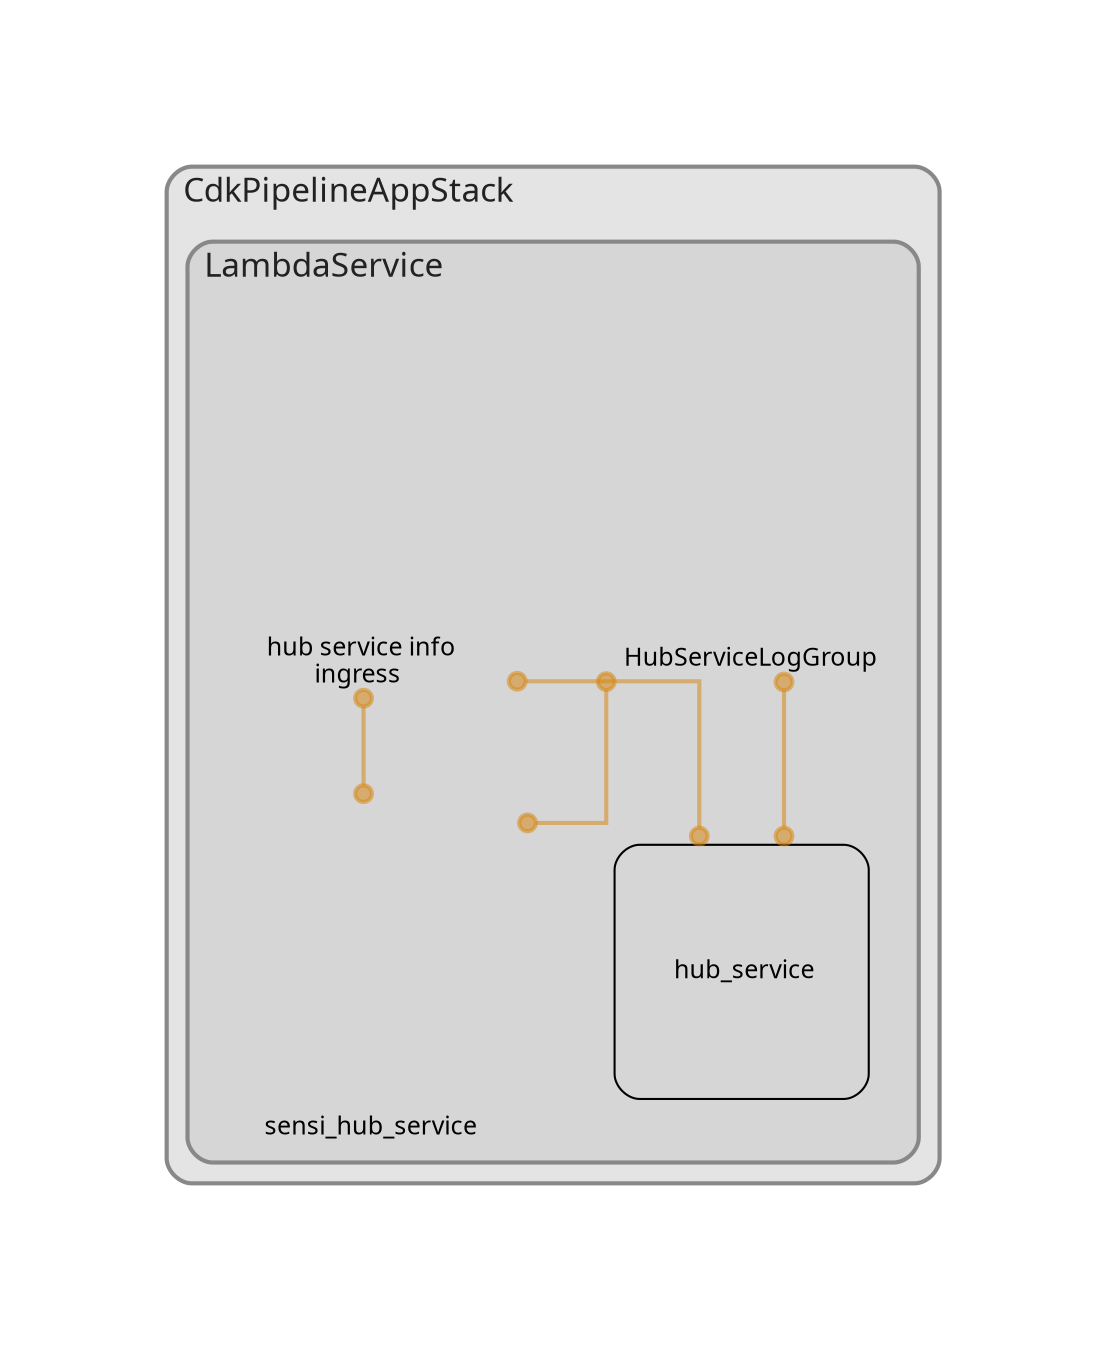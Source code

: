 digraph "Diagram" {
  splines = "ortho";
  pad = "1.0";
  nodesep = "0.60";
  ranksep = "0.75";
  fontname = "Sans-Serif";
  fontsize = "15";
  dpi = "200";
  rankdir = "BT";
  compound = "true";
  fontcolor = "#222222";
  edge [
    color = "#D5871488",
    penwidth = 2,
    arrowhead = "dot",
    arrowtail = "dot",
  ];
  node [
    shape = "box",
    style = "rounded",
    fixedsize = true,
    width = 1.7,
    height = 1.7,
    labelloc = "c",
    imagescale = true,
    fontname = "Sans-Serif",
    fontsize = 8,
    margin = 8,
  ];
  subgraph "CdkPipelineAppStack" {
    subgraph "cluster-SubGraph.CdkPipelineAppStack" {
      graph [
        label = "CdkPipelineAppStack",
        labelloc = "b",
        labeljust = "l",
        margin = "10",
        fontsize = "16",
        penwidth = "2",
        pencolor = "#888888",
        style = "filled,rounded",
        fillcolor = "#e4e4e4",
      ];
      subgraph "cluster-SubGraph.LambdaService" {
        graph [
          label = "LambdaService",
          labelloc = "b",
          labeljust = "l",
          margin = "10",
          fontsize = "16",
          penwidth = "2",
          pencolor = "#888888",
          style = "filled,rounded",
          fillcolor = "#d6d6d6",
        ];
        "CdkPipelineAppStack/LambdaService/hub_service_info_ingress" [
          label = " hub service info\ningress",
          fontsize = 12,
          image = "/Users/user1/Documents/GitHub/iot-kinesis-lambda-app/node_modules/cdk-dia/icons/aws/Service/Arch_Analytics/Arch_64/Arch_Amazon-Kinesis_64@5x.png",
          imagescale = "true",
          imagepos = "tc",
          penwidth = "0",
          shape = "node",
          fixedsize = "true",
          labelloc = "b",
          width = 2,
          height = 2.4819999999999998,
        ];
        "CdkPipelineAppStack/LambdaService/HubServiceLogGroup" [
          label = " HubServiceLogGroup",
          fontsize = 12,
          image = "/Users/user1/Documents/GitHub/iot-kinesis-lambda-app/node_modules/cdk-dia/icons/aws/Resource/Res_Management-Governance/Res_48_Dark/Res_Amazon-Cloudwatch_Logs_48_Dark_gen.png",
          imagescale = "true",
          imagepos = "tc",
          penwidth = "0",
          shape = "node",
          fixedsize = "true",
          labelloc = "b",
          width = 2,
          height = 2.266,
        ];
        "CdkPipelineAppStack/LambdaService/hub_service" [
          label = " hub_service",
          fontsize = 12,
        ];
        "CdkPipelineAppStack/LambdaService/sensi_hub_service" [
          label = " sensi_hub_service",
          fontsize = 12,
          image = "/Users/user1/Documents/GitHub/iot-kinesis-lambda-app/node_modules/cdk-dia/icons/aws/Service/Arch_Compute/64/Arch_AWS-Lambda_64@5x.png",
          imagescale = "true",
          imagepos = "tc",
          penwidth = "0",
          shape = "node",
          fixedsize = "true",
          labelloc = "b",
          width = 2,
          height = 2.266,
        ];
      }
    }
  }
  "CdkPipelineAppStack/LambdaService/hub_service" -> "CdkPipelineAppStack/LambdaService/hub_service_info_ingress" [
    dir = "both",
  ];
  "CdkPipelineAppStack/LambdaService/hub_service" -> "CdkPipelineAppStack/LambdaService/HubServiceLogGroup" [
    dir = "both",
  ];
  "CdkPipelineAppStack/LambdaService/sensi_hub_service" -> "CdkPipelineAppStack/LambdaService/hub_service_info_ingress" [
    dir = "both",
  ];
  "CdkPipelineAppStack/LambdaService/sensi_hub_service" -> "CdkPipelineAppStack/LambdaService/HubServiceLogGroup" [
    dir = "both",
  ];
}